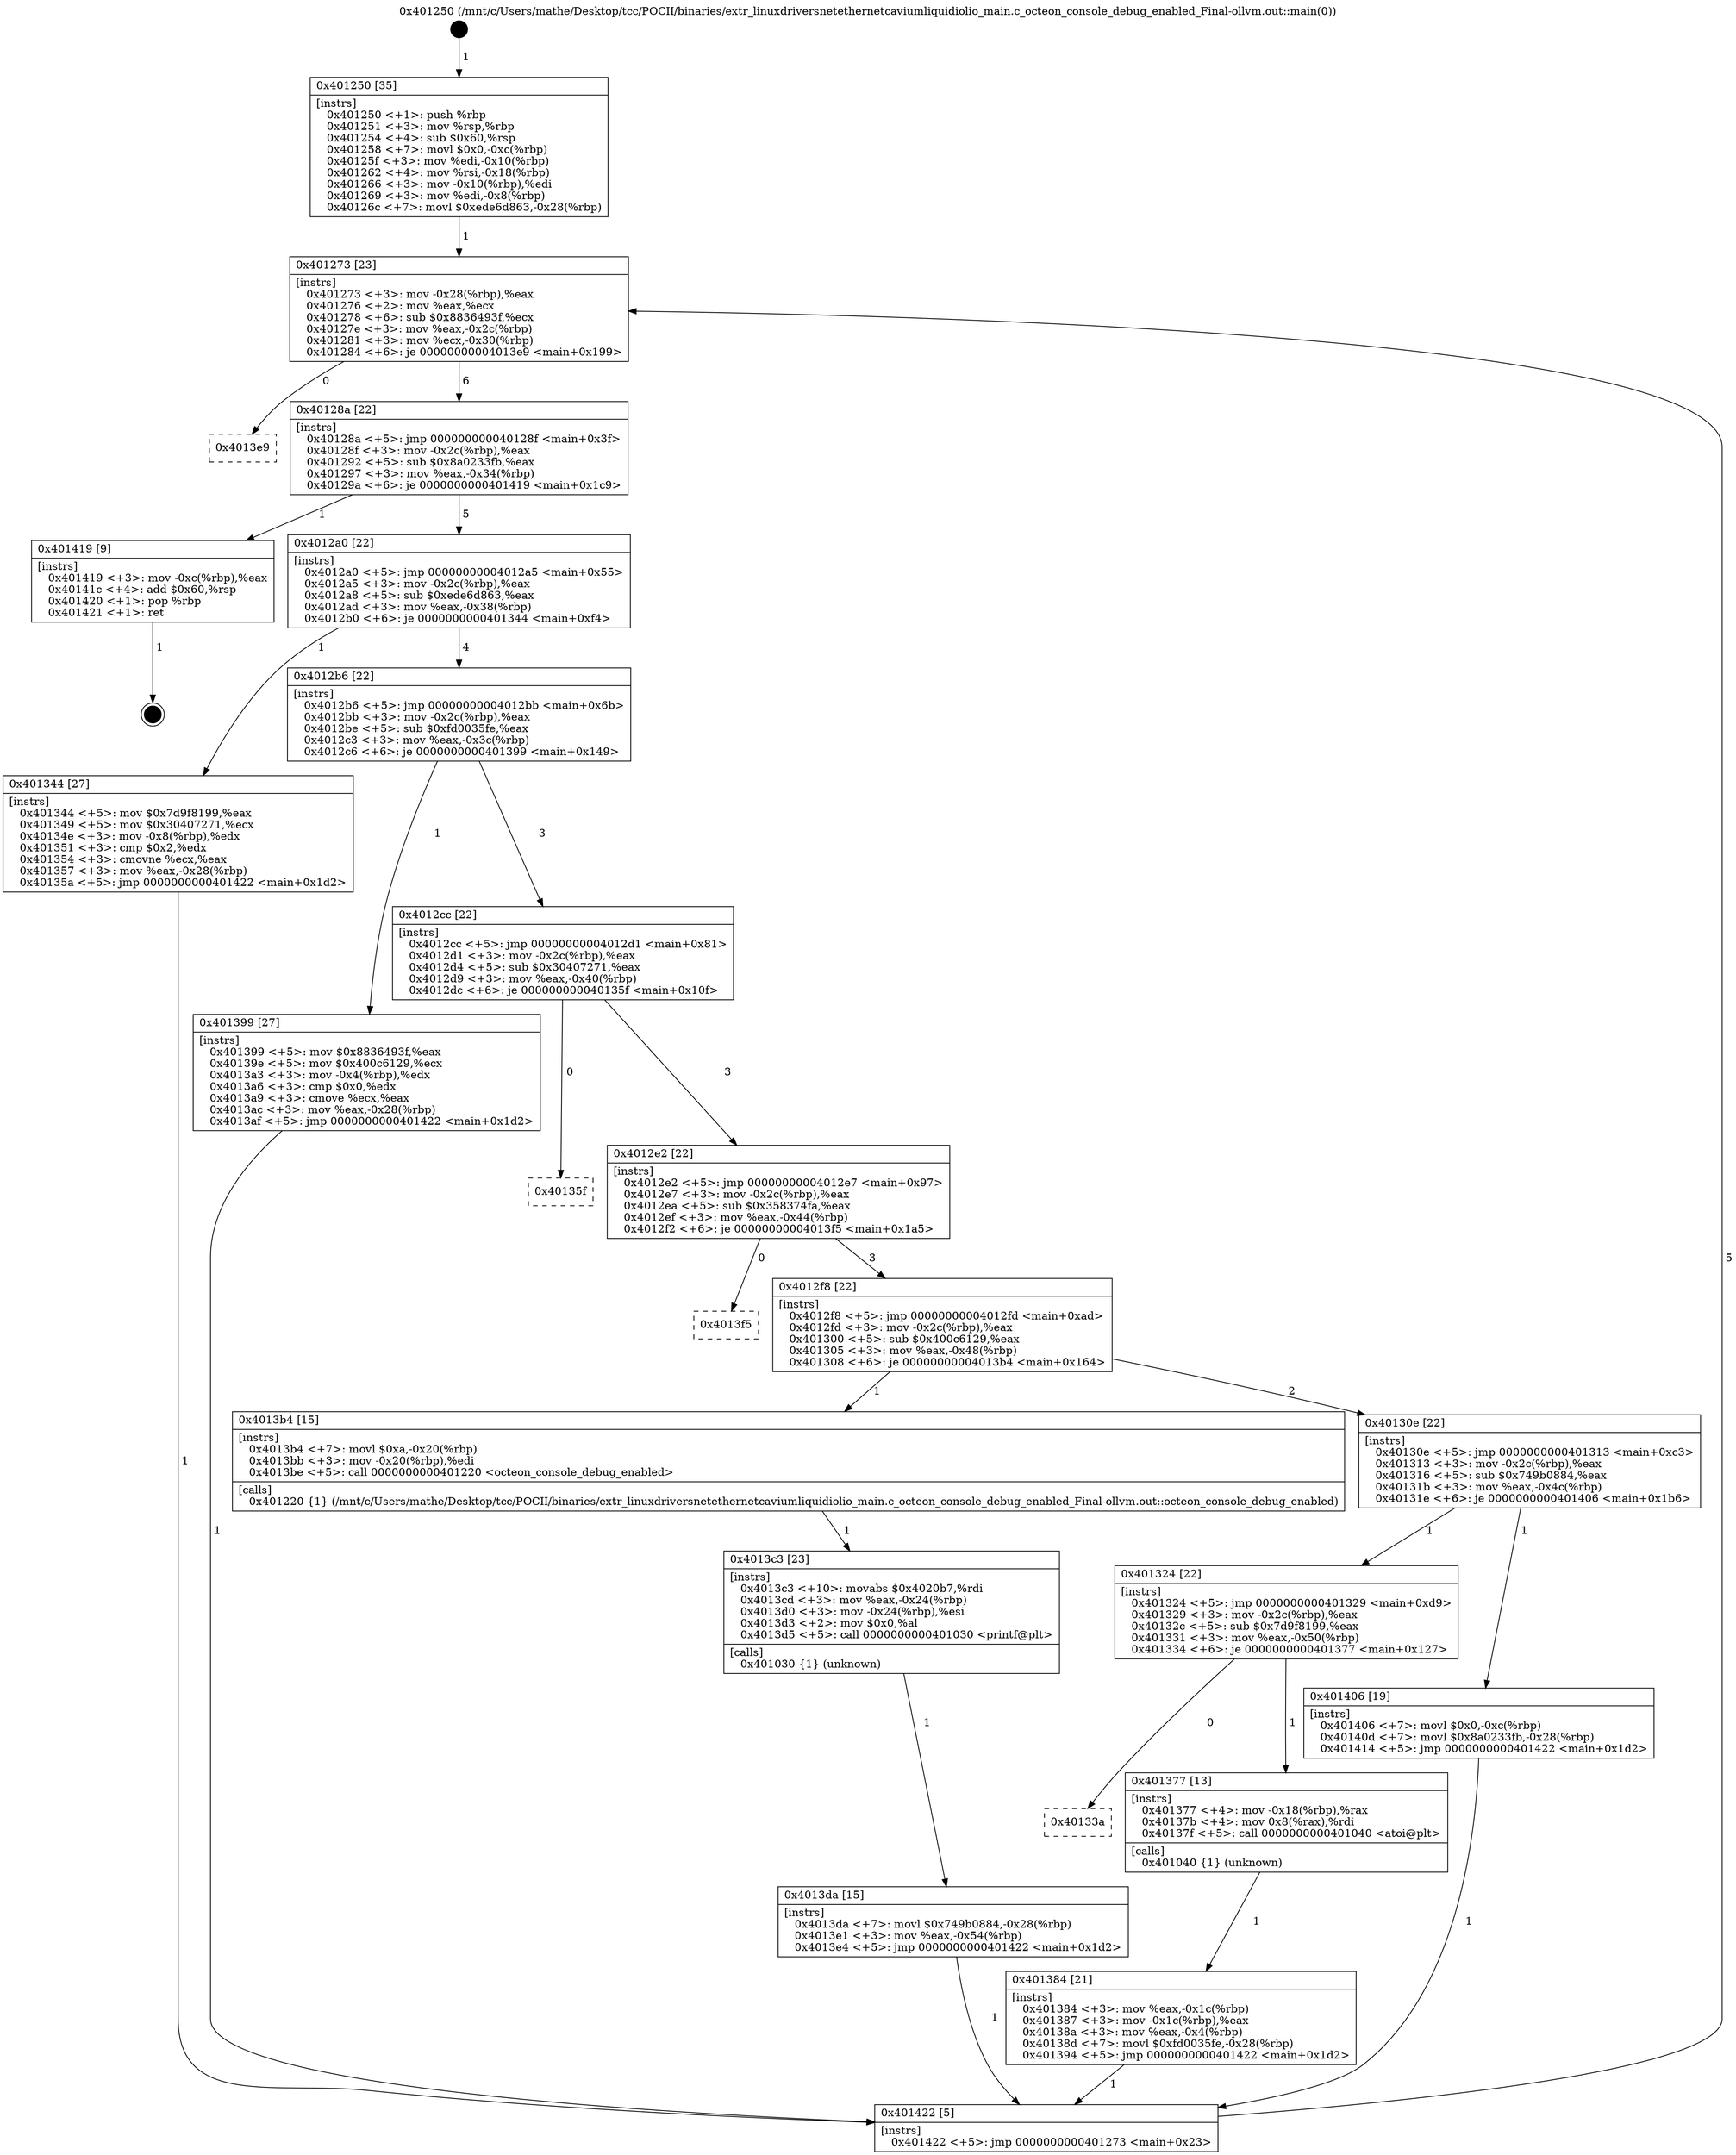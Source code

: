 digraph "0x401250" {
  label = "0x401250 (/mnt/c/Users/mathe/Desktop/tcc/POCII/binaries/extr_linuxdriversnetethernetcaviumliquidiolio_main.c_octeon_console_debug_enabled_Final-ollvm.out::main(0))"
  labelloc = "t"
  node[shape=record]

  Entry [label="",width=0.3,height=0.3,shape=circle,fillcolor=black,style=filled]
  "0x401273" [label="{
     0x401273 [23]\l
     | [instrs]\l
     &nbsp;&nbsp;0x401273 \<+3\>: mov -0x28(%rbp),%eax\l
     &nbsp;&nbsp;0x401276 \<+2\>: mov %eax,%ecx\l
     &nbsp;&nbsp;0x401278 \<+6\>: sub $0x8836493f,%ecx\l
     &nbsp;&nbsp;0x40127e \<+3\>: mov %eax,-0x2c(%rbp)\l
     &nbsp;&nbsp;0x401281 \<+3\>: mov %ecx,-0x30(%rbp)\l
     &nbsp;&nbsp;0x401284 \<+6\>: je 00000000004013e9 \<main+0x199\>\l
  }"]
  "0x4013e9" [label="{
     0x4013e9\l
  }", style=dashed]
  "0x40128a" [label="{
     0x40128a [22]\l
     | [instrs]\l
     &nbsp;&nbsp;0x40128a \<+5\>: jmp 000000000040128f \<main+0x3f\>\l
     &nbsp;&nbsp;0x40128f \<+3\>: mov -0x2c(%rbp),%eax\l
     &nbsp;&nbsp;0x401292 \<+5\>: sub $0x8a0233fb,%eax\l
     &nbsp;&nbsp;0x401297 \<+3\>: mov %eax,-0x34(%rbp)\l
     &nbsp;&nbsp;0x40129a \<+6\>: je 0000000000401419 \<main+0x1c9\>\l
  }"]
  Exit [label="",width=0.3,height=0.3,shape=circle,fillcolor=black,style=filled,peripheries=2]
  "0x401419" [label="{
     0x401419 [9]\l
     | [instrs]\l
     &nbsp;&nbsp;0x401419 \<+3\>: mov -0xc(%rbp),%eax\l
     &nbsp;&nbsp;0x40141c \<+4\>: add $0x60,%rsp\l
     &nbsp;&nbsp;0x401420 \<+1\>: pop %rbp\l
     &nbsp;&nbsp;0x401421 \<+1\>: ret\l
  }"]
  "0x4012a0" [label="{
     0x4012a0 [22]\l
     | [instrs]\l
     &nbsp;&nbsp;0x4012a0 \<+5\>: jmp 00000000004012a5 \<main+0x55\>\l
     &nbsp;&nbsp;0x4012a5 \<+3\>: mov -0x2c(%rbp),%eax\l
     &nbsp;&nbsp;0x4012a8 \<+5\>: sub $0xede6d863,%eax\l
     &nbsp;&nbsp;0x4012ad \<+3\>: mov %eax,-0x38(%rbp)\l
     &nbsp;&nbsp;0x4012b0 \<+6\>: je 0000000000401344 \<main+0xf4\>\l
  }"]
  "0x4013da" [label="{
     0x4013da [15]\l
     | [instrs]\l
     &nbsp;&nbsp;0x4013da \<+7\>: movl $0x749b0884,-0x28(%rbp)\l
     &nbsp;&nbsp;0x4013e1 \<+3\>: mov %eax,-0x54(%rbp)\l
     &nbsp;&nbsp;0x4013e4 \<+5\>: jmp 0000000000401422 \<main+0x1d2\>\l
  }"]
  "0x401344" [label="{
     0x401344 [27]\l
     | [instrs]\l
     &nbsp;&nbsp;0x401344 \<+5\>: mov $0x7d9f8199,%eax\l
     &nbsp;&nbsp;0x401349 \<+5\>: mov $0x30407271,%ecx\l
     &nbsp;&nbsp;0x40134e \<+3\>: mov -0x8(%rbp),%edx\l
     &nbsp;&nbsp;0x401351 \<+3\>: cmp $0x2,%edx\l
     &nbsp;&nbsp;0x401354 \<+3\>: cmovne %ecx,%eax\l
     &nbsp;&nbsp;0x401357 \<+3\>: mov %eax,-0x28(%rbp)\l
     &nbsp;&nbsp;0x40135a \<+5\>: jmp 0000000000401422 \<main+0x1d2\>\l
  }"]
  "0x4012b6" [label="{
     0x4012b6 [22]\l
     | [instrs]\l
     &nbsp;&nbsp;0x4012b6 \<+5\>: jmp 00000000004012bb \<main+0x6b\>\l
     &nbsp;&nbsp;0x4012bb \<+3\>: mov -0x2c(%rbp),%eax\l
     &nbsp;&nbsp;0x4012be \<+5\>: sub $0xfd0035fe,%eax\l
     &nbsp;&nbsp;0x4012c3 \<+3\>: mov %eax,-0x3c(%rbp)\l
     &nbsp;&nbsp;0x4012c6 \<+6\>: je 0000000000401399 \<main+0x149\>\l
  }"]
  "0x401422" [label="{
     0x401422 [5]\l
     | [instrs]\l
     &nbsp;&nbsp;0x401422 \<+5\>: jmp 0000000000401273 \<main+0x23\>\l
  }"]
  "0x401250" [label="{
     0x401250 [35]\l
     | [instrs]\l
     &nbsp;&nbsp;0x401250 \<+1\>: push %rbp\l
     &nbsp;&nbsp;0x401251 \<+3\>: mov %rsp,%rbp\l
     &nbsp;&nbsp;0x401254 \<+4\>: sub $0x60,%rsp\l
     &nbsp;&nbsp;0x401258 \<+7\>: movl $0x0,-0xc(%rbp)\l
     &nbsp;&nbsp;0x40125f \<+3\>: mov %edi,-0x10(%rbp)\l
     &nbsp;&nbsp;0x401262 \<+4\>: mov %rsi,-0x18(%rbp)\l
     &nbsp;&nbsp;0x401266 \<+3\>: mov -0x10(%rbp),%edi\l
     &nbsp;&nbsp;0x401269 \<+3\>: mov %edi,-0x8(%rbp)\l
     &nbsp;&nbsp;0x40126c \<+7\>: movl $0xede6d863,-0x28(%rbp)\l
  }"]
  "0x4013c3" [label="{
     0x4013c3 [23]\l
     | [instrs]\l
     &nbsp;&nbsp;0x4013c3 \<+10\>: movabs $0x4020b7,%rdi\l
     &nbsp;&nbsp;0x4013cd \<+3\>: mov %eax,-0x24(%rbp)\l
     &nbsp;&nbsp;0x4013d0 \<+3\>: mov -0x24(%rbp),%esi\l
     &nbsp;&nbsp;0x4013d3 \<+2\>: mov $0x0,%al\l
     &nbsp;&nbsp;0x4013d5 \<+5\>: call 0000000000401030 \<printf@plt\>\l
     | [calls]\l
     &nbsp;&nbsp;0x401030 \{1\} (unknown)\l
  }"]
  "0x401399" [label="{
     0x401399 [27]\l
     | [instrs]\l
     &nbsp;&nbsp;0x401399 \<+5\>: mov $0x8836493f,%eax\l
     &nbsp;&nbsp;0x40139e \<+5\>: mov $0x400c6129,%ecx\l
     &nbsp;&nbsp;0x4013a3 \<+3\>: mov -0x4(%rbp),%edx\l
     &nbsp;&nbsp;0x4013a6 \<+3\>: cmp $0x0,%edx\l
     &nbsp;&nbsp;0x4013a9 \<+3\>: cmove %ecx,%eax\l
     &nbsp;&nbsp;0x4013ac \<+3\>: mov %eax,-0x28(%rbp)\l
     &nbsp;&nbsp;0x4013af \<+5\>: jmp 0000000000401422 \<main+0x1d2\>\l
  }"]
  "0x4012cc" [label="{
     0x4012cc [22]\l
     | [instrs]\l
     &nbsp;&nbsp;0x4012cc \<+5\>: jmp 00000000004012d1 \<main+0x81\>\l
     &nbsp;&nbsp;0x4012d1 \<+3\>: mov -0x2c(%rbp),%eax\l
     &nbsp;&nbsp;0x4012d4 \<+5\>: sub $0x30407271,%eax\l
     &nbsp;&nbsp;0x4012d9 \<+3\>: mov %eax,-0x40(%rbp)\l
     &nbsp;&nbsp;0x4012dc \<+6\>: je 000000000040135f \<main+0x10f\>\l
  }"]
  "0x401384" [label="{
     0x401384 [21]\l
     | [instrs]\l
     &nbsp;&nbsp;0x401384 \<+3\>: mov %eax,-0x1c(%rbp)\l
     &nbsp;&nbsp;0x401387 \<+3\>: mov -0x1c(%rbp),%eax\l
     &nbsp;&nbsp;0x40138a \<+3\>: mov %eax,-0x4(%rbp)\l
     &nbsp;&nbsp;0x40138d \<+7\>: movl $0xfd0035fe,-0x28(%rbp)\l
     &nbsp;&nbsp;0x401394 \<+5\>: jmp 0000000000401422 \<main+0x1d2\>\l
  }"]
  "0x40135f" [label="{
     0x40135f\l
  }", style=dashed]
  "0x4012e2" [label="{
     0x4012e2 [22]\l
     | [instrs]\l
     &nbsp;&nbsp;0x4012e2 \<+5\>: jmp 00000000004012e7 \<main+0x97\>\l
     &nbsp;&nbsp;0x4012e7 \<+3\>: mov -0x2c(%rbp),%eax\l
     &nbsp;&nbsp;0x4012ea \<+5\>: sub $0x358374fa,%eax\l
     &nbsp;&nbsp;0x4012ef \<+3\>: mov %eax,-0x44(%rbp)\l
     &nbsp;&nbsp;0x4012f2 \<+6\>: je 00000000004013f5 \<main+0x1a5\>\l
  }"]
  "0x40133a" [label="{
     0x40133a\l
  }", style=dashed]
  "0x4013f5" [label="{
     0x4013f5\l
  }", style=dashed]
  "0x4012f8" [label="{
     0x4012f8 [22]\l
     | [instrs]\l
     &nbsp;&nbsp;0x4012f8 \<+5\>: jmp 00000000004012fd \<main+0xad\>\l
     &nbsp;&nbsp;0x4012fd \<+3\>: mov -0x2c(%rbp),%eax\l
     &nbsp;&nbsp;0x401300 \<+5\>: sub $0x400c6129,%eax\l
     &nbsp;&nbsp;0x401305 \<+3\>: mov %eax,-0x48(%rbp)\l
     &nbsp;&nbsp;0x401308 \<+6\>: je 00000000004013b4 \<main+0x164\>\l
  }"]
  "0x401377" [label="{
     0x401377 [13]\l
     | [instrs]\l
     &nbsp;&nbsp;0x401377 \<+4\>: mov -0x18(%rbp),%rax\l
     &nbsp;&nbsp;0x40137b \<+4\>: mov 0x8(%rax),%rdi\l
     &nbsp;&nbsp;0x40137f \<+5\>: call 0000000000401040 \<atoi@plt\>\l
     | [calls]\l
     &nbsp;&nbsp;0x401040 \{1\} (unknown)\l
  }"]
  "0x4013b4" [label="{
     0x4013b4 [15]\l
     | [instrs]\l
     &nbsp;&nbsp;0x4013b4 \<+7\>: movl $0xa,-0x20(%rbp)\l
     &nbsp;&nbsp;0x4013bb \<+3\>: mov -0x20(%rbp),%edi\l
     &nbsp;&nbsp;0x4013be \<+5\>: call 0000000000401220 \<octeon_console_debug_enabled\>\l
     | [calls]\l
     &nbsp;&nbsp;0x401220 \{1\} (/mnt/c/Users/mathe/Desktop/tcc/POCII/binaries/extr_linuxdriversnetethernetcaviumliquidiolio_main.c_octeon_console_debug_enabled_Final-ollvm.out::octeon_console_debug_enabled)\l
  }"]
  "0x40130e" [label="{
     0x40130e [22]\l
     | [instrs]\l
     &nbsp;&nbsp;0x40130e \<+5\>: jmp 0000000000401313 \<main+0xc3\>\l
     &nbsp;&nbsp;0x401313 \<+3\>: mov -0x2c(%rbp),%eax\l
     &nbsp;&nbsp;0x401316 \<+5\>: sub $0x749b0884,%eax\l
     &nbsp;&nbsp;0x40131b \<+3\>: mov %eax,-0x4c(%rbp)\l
     &nbsp;&nbsp;0x40131e \<+6\>: je 0000000000401406 \<main+0x1b6\>\l
  }"]
  "0x401324" [label="{
     0x401324 [22]\l
     | [instrs]\l
     &nbsp;&nbsp;0x401324 \<+5\>: jmp 0000000000401329 \<main+0xd9\>\l
     &nbsp;&nbsp;0x401329 \<+3\>: mov -0x2c(%rbp),%eax\l
     &nbsp;&nbsp;0x40132c \<+5\>: sub $0x7d9f8199,%eax\l
     &nbsp;&nbsp;0x401331 \<+3\>: mov %eax,-0x50(%rbp)\l
     &nbsp;&nbsp;0x401334 \<+6\>: je 0000000000401377 \<main+0x127\>\l
  }"]
  "0x401406" [label="{
     0x401406 [19]\l
     | [instrs]\l
     &nbsp;&nbsp;0x401406 \<+7\>: movl $0x0,-0xc(%rbp)\l
     &nbsp;&nbsp;0x40140d \<+7\>: movl $0x8a0233fb,-0x28(%rbp)\l
     &nbsp;&nbsp;0x401414 \<+5\>: jmp 0000000000401422 \<main+0x1d2\>\l
  }"]
  Entry -> "0x401250" [label=" 1"]
  "0x401273" -> "0x4013e9" [label=" 0"]
  "0x401273" -> "0x40128a" [label=" 6"]
  "0x401419" -> Exit [label=" 1"]
  "0x40128a" -> "0x401419" [label=" 1"]
  "0x40128a" -> "0x4012a0" [label=" 5"]
  "0x401406" -> "0x401422" [label=" 1"]
  "0x4012a0" -> "0x401344" [label=" 1"]
  "0x4012a0" -> "0x4012b6" [label=" 4"]
  "0x401344" -> "0x401422" [label=" 1"]
  "0x401250" -> "0x401273" [label=" 1"]
  "0x401422" -> "0x401273" [label=" 5"]
  "0x4013da" -> "0x401422" [label=" 1"]
  "0x4012b6" -> "0x401399" [label=" 1"]
  "0x4012b6" -> "0x4012cc" [label=" 3"]
  "0x4013c3" -> "0x4013da" [label=" 1"]
  "0x4012cc" -> "0x40135f" [label=" 0"]
  "0x4012cc" -> "0x4012e2" [label=" 3"]
  "0x4013b4" -> "0x4013c3" [label=" 1"]
  "0x4012e2" -> "0x4013f5" [label=" 0"]
  "0x4012e2" -> "0x4012f8" [label=" 3"]
  "0x401399" -> "0x401422" [label=" 1"]
  "0x4012f8" -> "0x4013b4" [label=" 1"]
  "0x4012f8" -> "0x40130e" [label=" 2"]
  "0x401384" -> "0x401422" [label=" 1"]
  "0x40130e" -> "0x401406" [label=" 1"]
  "0x40130e" -> "0x401324" [label=" 1"]
  "0x401377" -> "0x401384" [label=" 1"]
  "0x401324" -> "0x401377" [label=" 1"]
  "0x401324" -> "0x40133a" [label=" 0"]
}
